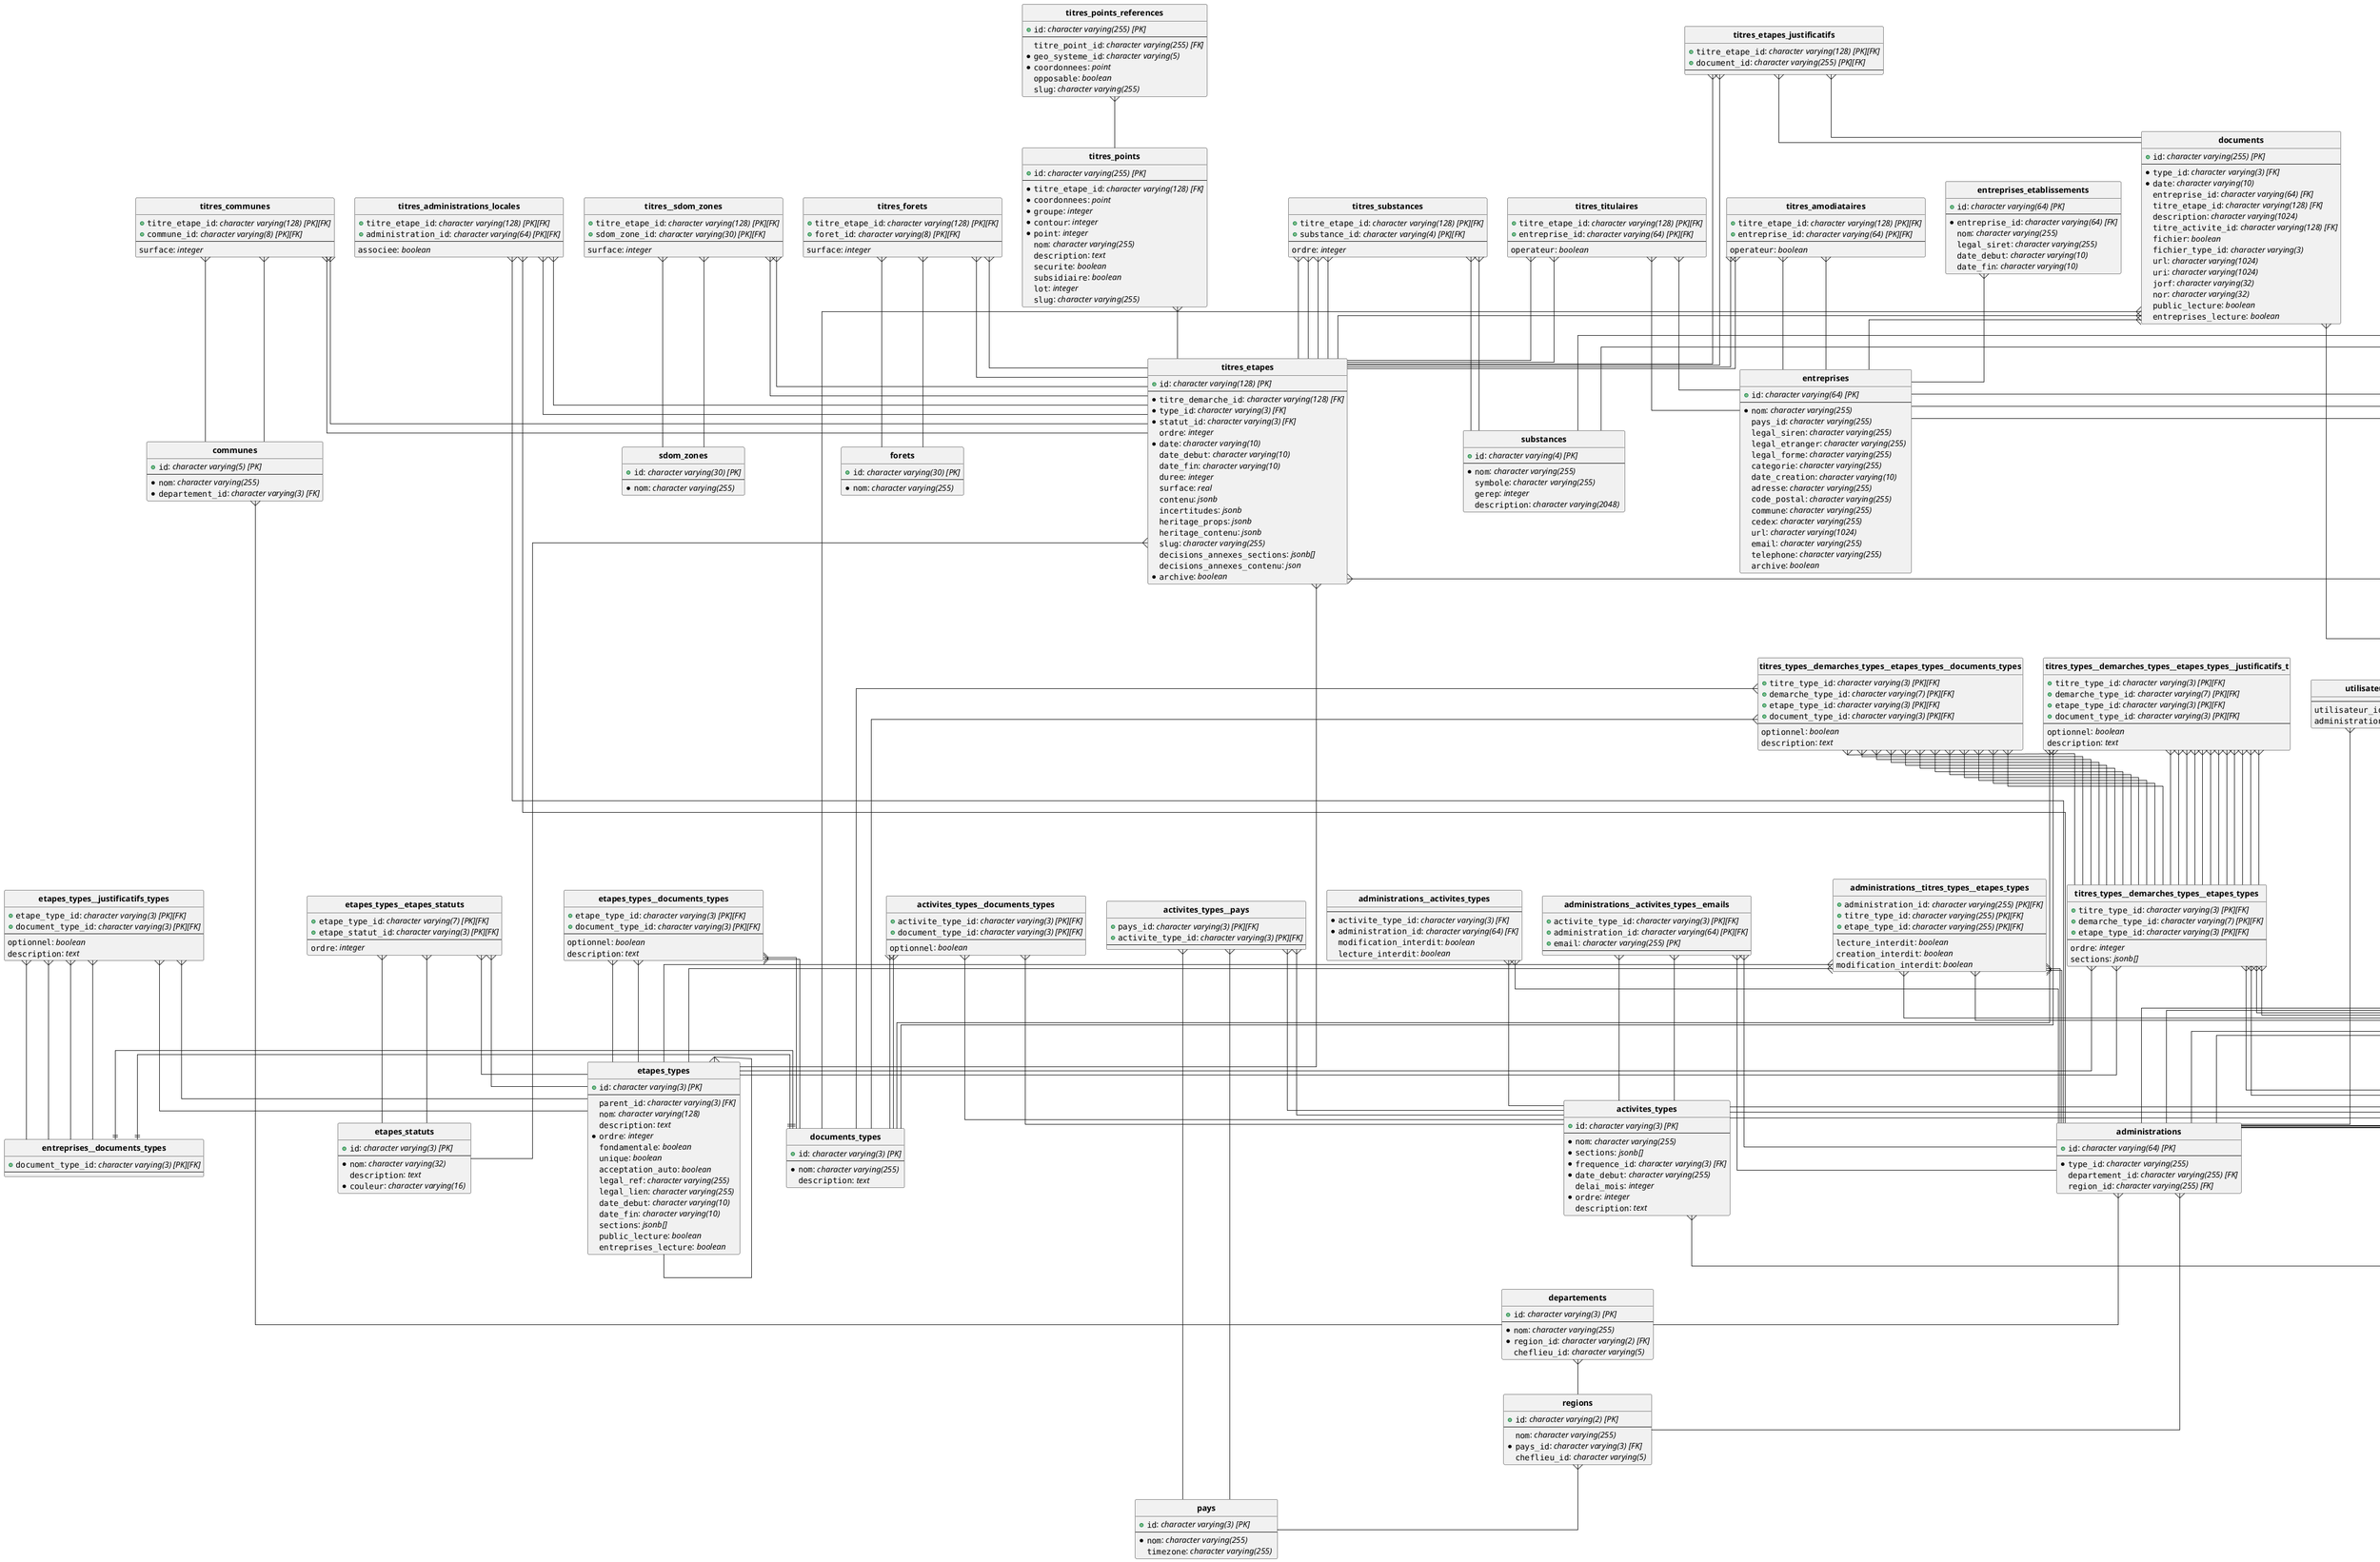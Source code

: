 @startuml
hide circle
skinparam linetype ortho

entity "**activites_statuts**" {
  + ""id"": //character varying(3) [PK]//
  --
  *""nom"": //character varying(255) //
  *""couleur"": //character varying(16) //
}

entity "**activites_types**" {
  + ""id"": //character varying(3) [PK]//
  --
  *""nom"": //character varying(255) //
  *""sections"": //jsonb[] //
  *""frequence_id"": //character varying(3) [FK]//
  *""date_debut"": //character varying(255) //
  ""delai_mois"": //integer //
  *""ordre"": //integer //
  ""description"": //text //
}

entity "**activites_types__documents_types**" {
  + ""activite_type_id"": //character varying(3) [PK][FK]//
  + ""document_type_id"": //character varying(3) [PK][FK]//
  --
  ""optionnel"": //boolean //
}

entity "**activites_types__pays**" {
  + ""pays_id"": //character varying(3) [PK][FK]//
  + ""activite_type_id"": //character varying(3) [PK][FK]//
  --
}

entity "**activites_types__titres_types**" {
  + ""titre_type_id"": //character varying(3) [PK][FK]//
  + ""activite_type_id"": //character varying(3) [PK][FK]//
  --
}

entity "**administrations**" {
  + ""id"": //character varying(64) [PK]//
  --
  *""type_id"": //character varying(255) //
  ""departement_id"": //character varying(255) [FK]//
  ""region_id"": //character varying(255) [FK]//
}

entity "**administrations__activites_types**" {
  --
  *""activite_type_id"": //character varying(3) [FK]//
  *""administration_id"": //character varying(64) [FK]//
  ""modification_interdit"": //boolean //
  ""lecture_interdit"": //boolean //
}

entity "**administrations__activites_types__emails**" {
  + ""activite_type_id"": //character varying(3) [PK][FK]//
  + ""administration_id"": //character varying(64) [PK][FK]//
  + ""email"": //character varying(255) [PK]//
  --
}

entity "**administrations__titres_types**" {
  + ""administration_id"": //character varying(255) [PK][FK]//
  + ""titre_type_id"": //character varying(255) [PK][FK]//
  --
  ""gestionnaire"": //boolean //
  ""associee"": //boolean //
}

entity "**administrations__titres_types__etapes_types**" {
  + ""administration_id"": //character varying(255) [PK][FK]//
  + ""titre_type_id"": //character varying(255) [PK][FK]//
  + ""etape_type_id"": //character varying(255) [PK][FK]//
  --
  ""lecture_interdit"": //boolean //
  ""creation_interdit"": //boolean //
  ""modification_interdit"": //boolean //
}

entity "**administrations__titres_types__titres_statuts**" {
  + ""administration_id"": //character varying(255) [PK][FK]//
  + ""titre_type_id"": //character varying(255) [PK][FK]//
  + ""titre_statut_id"": //character varying(255) [PK][FK]//
  --
  ""titres_modification_interdit"": //boolean //
  ""demarches_modification_interdit"": //boolean //
  ""etapes_modification_interdit"": //boolean //
}

entity "**annees**" {
  + ""id"": //integer [PK]//
  --
  *""nom"": //character varying(255) //
  ""frequence_id"": //character varying(3) [FK]//
}

entity "**caches**" {
  + ""id"": //character varying(128) [PK]//
  --
  ""valeur"": //jsonb //
}

entity "**communes**" {
  + ""id"": //character varying(5) [PK]//
  --
  *""nom"": //character varying(255) //
  *""departement_id"": //character varying(3) [FK]//
}

entity "**demarches_statuts**" {
  + ""id"": //character varying(3) [PK]//
  --
  *""nom"": //character varying(32) //
  ""description"": //text //
  *""couleur"": //character varying(16) //
  *""ordre"": //integer //
}

entity "**demarches_types**" {
  + ""id"": //character varying(3) [PK]//
  --
  *""nom"": //character varying(255) //
  ""description"": //text //
  ""ordre"": //integer //
  ""duree"": //boolean //
  ""points"": //boolean //
  ""substances"": //boolean //
  ""titulaires"": //boolean //
  ""renouvelable"": //boolean //
  ""exception"": //boolean //
  ""auto"": //boolean //
  ""travaux"": //boolean //
}

entity "**departements**" {
  + ""id"": //character varying(3) [PK]//
  --
  *""nom"": //character varying(255) //
  *""region_id"": //character varying(2) [FK]//
  ""cheflieu_id"": //character varying(5) //
}

entity "**documents**" {
  + ""id"": //character varying(255) [PK]//
  --
  *""type_id"": //character varying(3) [FK]//
  *""date"": //character varying(10) //
  ""entreprise_id"": //character varying(64) [FK]//
  ""titre_etape_id"": //character varying(128) [FK]//
  ""description"": //character varying(1024) //
  ""titre_activite_id"": //character varying(128) [FK]//
  ""fichier"": //boolean //
  ""fichier_type_id"": //character varying(3) //
  ""url"": //character varying(1024) //
  ""uri"": //character varying(1024) //
  ""jorf"": //character varying(32) //
  ""nor"": //character varying(32) //
  ""public_lecture"": //boolean //
  ""entreprises_lecture"": //boolean //
}

entity "**documents_types**" {
  + ""id"": //character varying(3) [PK]//
  --
  *""nom"": //character varying(255) //
  ""description"": //text //
}

entity "**domaines**" {
  + ""id"": //character varying(1) [PK]//
  --
  *""nom"": //character varying(255) //
  ""description"": //text //
  *""ordre"": //integer //
}

entity "**entreprises**" {
  + ""id"": //character varying(64) [PK]//
  --
  *""nom"": //character varying(255) //
  ""pays_id"": //character varying(255) //
  ""legal_siren"": //character varying(255) //
  ""legal_etranger"": //character varying(255) //
  ""legal_forme"": //character varying(255) //
  ""categorie"": //character varying(255) //
  ""date_creation"": //character varying(10) //
  ""adresse"": //character varying(255) //
  ""code_postal"": //character varying(255) //
  ""commune"": //character varying(255) //
  ""cedex"": //character varying(255) //
  ""url"": //character varying(1024) //
  ""email"": //character varying(255) //
  ""telephone"": //character varying(255) //
  ""archive"": //boolean //
}

entity "**entreprises__documents_types**" {
  + ""document_type_id"": //character varying(3) [PK][FK]//
  --
}

entity "**entreprises__titres_types**" {
  + ""entreprise_id"": //character varying(255) [PK][FK]//
  + ""titre_type_id"": //character varying(255) [PK][FK]//
  --
  ""titres_creation"": //boolean //
}

entity "**entreprises_etablissements**" {
  + ""id"": //character varying(64) [PK]//
  --
  *""entreprise_id"": //character varying(64) [FK]//
  ""nom"": //character varying(255) //
  ""legal_siret"": //character varying(255) //
  ""date_debut"": //character varying(10) //
  ""date_fin"": //character varying(10) //
}

entity "**etapes_statuts**" {
  + ""id"": //character varying(3) [PK]//
  --
  *""nom"": //character varying(32) //
  ""description"": //text //
  *""couleur"": //character varying(16) //
}

entity "**etapes_types**" {
  + ""id"": //character varying(3) [PK]//
  --
  ""parent_id"": //character varying(3) [FK]//
  ""nom"": //character varying(128) //
  ""description"": //text //
  *""ordre"": //integer //
  ""fondamentale"": //boolean //
  ""unique"": //boolean //
  ""acceptation_auto"": //boolean //
  ""legal_ref"": //character varying(255) //
  ""legal_lien"": //character varying(255) //
  ""date_debut"": //character varying(10) //
  ""date_fin"": //character varying(10) //
  ""sections"": //jsonb[] //
  ""public_lecture"": //boolean //
  ""entreprises_lecture"": //boolean //
}

entity "**etapes_types__documents_types**" {
  + ""etape_type_id"": //character varying(3) [PK][FK]//
  + ""document_type_id"": //character varying(3) [PK][FK]//
  --
  ""optionnel"": //boolean //
  ""description"": //text //
}

entity "**etapes_types__etapes_statuts**" {
  + ""etape_type_id"": //character varying(7) [PK][FK]//
  + ""etape_statut_id"": //character varying(3) [PK][FK]//
  --
  ""ordre"": //integer //
}

entity "**etapes_types__justificatifs_types**" {
  + ""etape_type_id"": //character varying(3) [PK][FK]//
  + ""document_type_id"": //character varying(3) [PK][FK]//
  --
  ""optionnel"": //boolean //
  ""description"": //text //
}

entity "**forets**" {
  + ""id"": //character varying(30) [PK]//
  --
  *""nom"": //character varying(255) //
}

entity "**frequences**" {
  + ""id"": //character varying(3) [PK]//
  --
  *""nom"": //character varying(255) //
  ""periodes_nom"": //character varying(255) //
}

entity "**globales**" {
  + ""id"": //character varying(255) [PK]//
  --
  *""valeur"": //boolean //
}

entity "**journaux**" {
  + ""id"": //character varying(255) [PK]//
  --
  *""utilisateur_id"": //character varying(255) //
  *""date"": //timestamp with time zone //
  *""element_id"": //character varying(255) //
  *""operation"": //text //
  ""differences"": //jsonb //
  *""titre_id"": //character varying(128) [FK]//
}

entity "**knex_migrations**" {
  + ""id"": //serial [PK]//
  --
  ""name"": //character varying(255) //
  ""batch"": //integer //
  ""migration_time"": //timestamp with time zone //
}

entity "**knex_migrations_lock**" {
  + ""index"": //serial [PK]//
  --
  ""is_locked"": //integer //
}

entity "**mois**" {
  + ""id"": //integer [PK]//
  --
  *""nom"": //character varying(255) //
  ""frequence_id"": //character varying(3) [FK]//
  ""trimestre_id"": //integer [FK]//
}

entity "**pays**" {
  + ""id"": //character varying(3) [PK]//
  --
  *""nom"": //character varying(255) //
  ""timezone"": //character varying(255) //
}

entity "**phases_statuts**" {
  + ""id"": //character varying(3) [PK]//
  --
  *""nom"": //character varying(32) //
  *""couleur"": //character varying(16) //
}

entity "**references_types**" {
  + ""id"": //character varying(3) [PK]//
  --
  *""nom"": //character varying(255) //
}

entity "**regions**" {
  + ""id"": //character varying(2) [PK]//
  --
  ""nom"": //character varying(255) //
  *""pays_id"": //character varying(3) [FK]//
  ""cheflieu_id"": //character varying(5) //
}

entity "**sdom_zones**" {
  + ""id"": //character varying(30) [PK]//
  --
  *""nom"": //character varying(255) //
}

entity "**spatial_ref_sys**" {
  + ""srid"": //integer [PK]//
  --
  ""auth_name"": //character varying(256) //
  ""auth_srid"": //integer //
  ""srtext"": //character varying(2048) //
  ""proj4text"": //character varying(2048) //
}

entity "**substances**" {
  + ""id"": //character varying(4) [PK]//
  --
  *""nom"": //character varying(255) //
  ""symbole"": //character varying(255) //
  ""gerep"": //integer //
  ""description"": //character varying(2048) //
}

entity "**substances__substances_legales**" {
  + ""substance_id"": //character varying(255) [PK][FK]//
  + ""substance_legale_id"": //character varying(255) [PK][FK]//
  --
}

entity "**substances_legales**" {
  + ""id"": //character varying(255) [PK]//
  --
  *""nom"": //character varying(255) //
  *""domaine_id"": //character varying(1) [FK]//
  ""description"": //text //
  *""substance_legale_code_id"": //character varying(255) [FK]//
}

entity "**substances_legales_codes**" {
  + ""id"": //character varying(255) [PK]//
  --
  ""nom"": //character varying(255) //
  *""code"": //character varying(255) //
  ""description"": //text //
  *""lien"": //character varying(255) //
  *""ordre"": //integer //
}

entity "**titres**" {
  + ""id"": //character varying(128) [PK]//
  --
  *""nom"": //character varying(255) //
  *""type_id"": //character varying(3) [FK]//
  *""domaine_id"": //character varying(1) [FK]//
  *""statut_id"": //character varying(3) [FK]//
  ""date_debut"": //character varying(10) //
  ""date_fin"": //character varying(10) //
  ""date_demande"": //character varying(10) //
  ""public_lecture"": //boolean //
  ""entreprises_lecture"": //boolean //
  ""doublon_titre_id"": //character varying(128) //
  ""contenus_titre_etapes_ids"": //jsonb //
  ""coordonnees"": //point //
  ""props_titre_etapes_ids"": //jsonb //
  ""slug"": //character varying(255) //
  *""archive"": //boolean //
}

entity "**titres__sdom_zones**" {
  + ""titre_etape_id"": //character varying(128) [PK][FK]//
  + ""sdom_zone_id"": //character varying(30) [PK][FK]//
  --
  ""surface"": //integer //
}

entity "**titres_activites**" {
  + ""id"": //character varying(255) [PK]//
  --
  ""titre_id"": //character varying(128) [FK]//
  ""utilisateur_id"": //character varying(128) [FK]//
  ""date"": //character varying(10) //
  ""date_saisie"": //character varying(10) //
  ""contenu"": //jsonb //
  *""type_id"": //character varying(3) [FK]//
  *""statut_id"": //character varying(3) [FK]//
  ""annee"": //integer //
  ""periode_id"": //integer //
  ""sections"": //jsonb[] //
  ""suppression"": //boolean //
  ""slug"": //character varying(255) //
}

entity "**titres_administrations**" {
  + ""titre_id"": //character varying(128) [PK][FK]//
  + ""administration_id"": //character varying(128) [PK][FK]//
  --
}

entity "**titres_administrations_gestionnaires**" {
  + ""titre_id"": //character varying(128) [PK][FK]//
  + ""administration_id"": //character varying(64) [PK][FK]//
  --
  ""associee"": //boolean //
}

entity "**titres_administrations_locales**" {
  + ""titre_etape_id"": //character varying(128) [PK][FK]//
  + ""administration_id"": //character varying(64) [PK][FK]//
  --
  ""associee"": //boolean //
}

entity "**titres_amodiataires**" {
  + ""titre_etape_id"": //character varying(128) [PK][FK]//
  + ""entreprise_id"": //character varying(64) [PK][FK]//
  --
  ""operateur"": //boolean //
}

entity "**titres_communes**" {
  + ""titre_etape_id"": //character varying(128) [PK][FK]//
  + ""commune_id"": //character varying(8) [PK][FK]//
  --
  ""surface"": //integer //
}

entity "**titres_demarches**" {
  + ""id"": //character varying(128) [PK]//
  --
  *""titre_id"": //character varying(128) [FK]//
  *""type_id"": //character varying(3) [FK]//
  *""statut_id"": //character varying(3) [FK]//
  ""public_lecture"": //boolean //
  ""entreprises_lecture"": //boolean //
  ""ordre"": //integer //
  ""slug"": //character varying(255) //
  ""description"": //character varying(255) //
  *""archive"": //boolean //
}

entity "**titres_demarches_liens**" {
  + ""enfant_titre_demarche_id"": //character varying(128) [PK][FK]//
  + ""parent_titre_demarche_id"": //character varying(128) [PK][FK]//
  --
}

entity "**titres_etapes**" {
  + ""id"": //character varying(128) [PK]//
  --
  *""titre_demarche_id"": //character varying(128) [FK]//
  *""type_id"": //character varying(3) [FK]//
  *""statut_id"": //character varying(3) [FK]//
  ""ordre"": //integer //
  *""date"": //character varying(10) //
  ""date_debut"": //character varying(10) //
  ""date_fin"": //character varying(10) //
  ""duree"": //integer //
  ""surface"": //real //
  ""contenu"": //jsonb //
  ""incertitudes"": //jsonb //
  ""heritage_props"": //jsonb //
  ""heritage_contenu"": //jsonb //
  ""slug"": //character varying(255) //
  ""decisions_annexes_sections"": //jsonb[] //
  ""decisions_annexes_contenu"": //json //
  *""archive"": //boolean //
}

entity "**titres_etapes_justificatifs**" {
  + ""titre_etape_id"": //character varying(128) [PK][FK]//
  + ""document_id"": //character varying(255) [PK][FK]//
  --
}

entity "**titres_forets**" {
  + ""titre_etape_id"": //character varying(128) [PK][FK]//
  + ""foret_id"": //character varying(8) [PK][FK]//
  --
  ""surface"": //integer //
}

entity "**titres_phases**" {
  + ""titre_demarche_id"": //character varying(128) [PK][FK]//
  --
  *""statut_id"": //character varying(3) [FK]//
  ""date_debut"": //character varying(10) //
  ""date_fin"": //character varying(10) //
}

entity "**titres_points**" {
  + ""id"": //character varying(255) [PK]//
  --
  *""titre_etape_id"": //character varying(128) [FK]//
  *""coordonnees"": //point //
  *""groupe"": //integer //
  *""contour"": //integer //
  *""point"": //integer //
  ""nom"": //character varying(255) //
  ""description"": //text //
  ""securite"": //boolean //
  ""subsidiaire"": //boolean //
  ""lot"": //integer //
  ""slug"": //character varying(255) //
}

entity "**titres_points_references**" {
  + ""id"": //character varying(255) [PK]//
  --
  ""titre_point_id"": //character varying(255) [FK]//
  *""geo_systeme_id"": //character varying(5) //
  *""coordonnees"": //point //
  ""opposable"": //boolean //
  ""slug"": //character varying(255) //
}

entity "**titres_references**" {
  + ""titre_id"": //character varying(128) [PK][FK]//
  + ""type_id"": //character varying(3) [PK][FK]//
  + ""nom"": //character varying(255) [PK]//
  --
}

entity "**titres_statuts**" {
  + ""id"": //character varying(3) [PK]//
  --
  *""nom"": //character varying(32) //
  ""description"": //text //
  *""couleur"": //character varying(16) //
  ""ordre"": //integer //
}

entity "**titres_substances**" {
  + ""titre_etape_id"": //character varying(128) [PK][FK]//
  + ""substance_id"": //character varying(4) [PK][FK]//
  --
  ""ordre"": //integer //
}

entity "**titres_titulaires**" {
  + ""titre_etape_id"": //character varying(128) [PK][FK]//
  + ""entreprise_id"": //character varying(64) [PK][FK]//
  --
  ""operateur"": //boolean //
}

entity "**titres_types**" {
  + ""id"": //character varying(3) [PK]//
  --
  *""domaine_id"": //character varying(1) [FK]//
  *""type_id"": //character varying(3) [FK]//
  ""contenu_ids"": //jsonb[] //
  ""archive"": //boolean //
}

entity "**titres_types__demarches_types**" {
  + ""titre_type_id"": //character varying(3) [PK][FK]//
  + ""demarche_type_id"": //character varying(3) [PK][FK]//
  --
  ""duree_max"": //integer //
  ""acceptation_implicite"": //boolean //
  ""delai_implicite"": //character varying(255) //
  ""delai_recours"": //character varying(255) //
  ""legal_ref"": //character varying(255) //
  ""legal_lien"": //character varying(255) //
  ""date_debut"": //character varying(10) //
  ""date_fin"": //character varying(10) //
}

entity "**titres_types__demarches_types__etapes_types**" {
  + ""titre_type_id"": //character varying(3) [PK][FK]//
  + ""demarche_type_id"": //character varying(7) [PK][FK]//
  + ""etape_type_id"": //character varying(3) [PK][FK]//
  --
  ""ordre"": //integer //
  ""sections"": //jsonb[] //
}

entity "**titres_types__demarches_types__etapes_types__documents_types**" {
  + ""titre_type_id"": //character varying(3) [PK][FK]//
  + ""demarche_type_id"": //character varying(7) [PK][FK]//
  + ""etape_type_id"": //character varying(3) [PK][FK]//
  + ""document_type_id"": //character varying(3) [PK][FK]//
  --
  ""optionnel"": //boolean //
  ""description"": //text //
}

entity "**titres_types__demarches_types__etapes_types__justificatifs_t**" {
  + ""titre_type_id"": //character varying(3) [PK][FK]//
  + ""demarche_type_id"": //character varying(7) [PK][FK]//
  + ""etape_type_id"": //character varying(3) [PK][FK]//
  + ""document_type_id"": //character varying(3) [PK][FK]//
  --
  ""optionnel"": //boolean //
  ""description"": //text //
}

entity "**titres_types__titres_statuts**" {
  + ""titre_type_id"": //character varying(255) [PK][FK]//
  + ""titre_statut_id"": //character varying(255) [PK][FK]//
  --
  ""public_lecture"": //boolean //
}

entity "**titres_types_types**" {
  + ""id"": //character varying(2) [PK]//
  --
  *""nom"": //character varying(255) //
  ""description"": //text //
  *""ordre"": //integer //
}

entity "**trimestres**" {
  + ""id"": //integer [PK]//
  --
  *""nom"": //character varying(255) //
  ""frequence_id"": //character varying(3) [FK]//
}

entity "**utilisateurs**" {
  + ""id"": //character varying(255) [PK]//
  --
  ""email"": //character varying(255) //
  *""mot_de_passe"": //character varying(255) //
  ""nom"": //character varying(255) //
  ""prenom"": //character varying(255) //
  ""telephone_fixe"": //character varying(255) //
  ""telephone_mobile"": //character varying(255) //
  ""refresh_token"": //character varying(255) //
  *""role"": //character varying(12) //
  ""preferences"": //json //
  ""newsletter"": //boolean //
  *""date_creation"": //character varying(255) //
}

entity "**utilisateurs__administrations**" {
  --
  ""utilisateur_id"": //character varying(64) [FK]//
  ""administration_id"": //character varying(64) [FK]//
}

entity "**utilisateurs__entreprises**" {
  --
  ""utilisateur_id"": //character varying(64) [FK]//
  ""entreprise_id"": //character varying(64) [FK]//
}

entity "**utilisateurs__titres**" {
  + ""utilisateur_id"": //character varying(255) [PK][FK]//
  + ""titre_id"": //character varying(255) [PK][FK]//
  --
}

"**activites_types**"   }--  "**frequences**"

"**activites_types__documents_types**"   }--  "**activites_types**"

"**activites_types__documents_types**"   }--  "**activites_types**"

"**activites_types__documents_types**"   }--  "**documents_types**"

"**activites_types__documents_types**"   }--  "**documents_types**"

"**activites_types__pays**"   }--  "**activites_types**"

"**activites_types__pays**"   }--  "**activites_types**"

"**activites_types__pays**"   }--  "**pays**"

"**activites_types__pays**"   }--  "**pays**"

"**activites_types__titres_types**"   }--  "**activites_types**"

"**activites_types__titres_types**"   }--  "**activites_types**"

"**activites_types__titres_types**"   }--  "**titres_types**"

"**activites_types__titres_types**"   }--  "**titres_types**"

"**administrations**"   }--  "**departements**"

"**administrations**"   }--  "**regions**"

"**administrations__activites_types**"   }--  "**activites_types**"

"**administrations__activites_types**"   }--  "**administrations**"

"**administrations__activites_types__emails**"   }--  "**activites_types**"

"**administrations__activites_types__emails**"   }--  "**activites_types**"

"**administrations__activites_types__emails**"   }--  "**administrations**"

"**administrations__activites_types__emails**"   }--  "**administrations**"

"**administrations__titres_types**"   }--  "**administrations**"

"**administrations__titres_types**"   }--  "**administrations**"

"**administrations__titres_types**"   }--  "**titres_types**"

"**administrations__titres_types**"   }--  "**titres_types**"

"**administrations__titres_types__etapes_types**"   }--  "**administrations**"

"**administrations__titres_types__etapes_types**"   }--  "**administrations**"

"**administrations__titres_types__etapes_types**"   }--  "**etapes_types**"

"**administrations__titres_types__etapes_types**"   }--  "**etapes_types**"

"**administrations__titres_types__etapes_types**"   }--  "**titres_types**"

"**administrations__titres_types__etapes_types**"   }--  "**titres_types**"

"**administrations__titres_types__titres_statuts**"   }--  "**administrations**"

"**administrations__titres_types__titres_statuts**"   }--  "**administrations**"

"**administrations__titres_types__titres_statuts**"   }--  "**titres_statuts**"

"**administrations__titres_types__titres_statuts**"   }--  "**titres_statuts**"

"**administrations__titres_types__titres_statuts**"   }--  "**titres_types**"

"**administrations__titres_types__titres_statuts**"   }--  "**titres_types**"

"**annees**"   }--  "**frequences**"

"**communes**"   }--  "**departements**"

"**departements**"   }--  "**regions**"

"**documents**"   }--  "**entreprises**"

"**documents**"   }--  "**titres_activites**"

"**documents**"   }--  "**titres_etapes**"

"**documents**"   }--  "**documents_types**"

"**entreprises__documents_types**"  ||-||  "**documents_types**"

"**entreprises__documents_types**"  ||-||  "**documents_types**"

"**entreprises__titres_types**"   }--  "**entreprises**"

"**entreprises__titres_types**"   }--  "**entreprises**"

"**entreprises__titres_types**"   }--  "**titres_types**"

"**entreprises__titres_types**"   }--  "**titres_types**"

"**entreprises_etablissements**"   }--  "**entreprises**"

"**etapes_types**"   }--  "**etapes_types**"

"**etapes_types__documents_types**"   }--  "**documents_types**"

"**etapes_types__documents_types**"   }--  "**documents_types**"

"**etapes_types__documents_types**"   }--  "**etapes_types**"

"**etapes_types__documents_types**"   }--  "**etapes_types**"

"**etapes_types__etapes_statuts**"   }--  "**etapes_statuts**"

"**etapes_types__etapes_statuts**"   }--  "**etapes_statuts**"

"**etapes_types__etapes_statuts**"   }--  "**etapes_types**"

"**etapes_types__etapes_statuts**"   }--  "**etapes_types**"

"**etapes_types__justificatifs_types**"   }--  "**entreprises__documents_types**"

"**etapes_types__justificatifs_types**"   }--  "**entreprises__documents_types**"

"**etapes_types__justificatifs_types**"   }--  "**entreprises__documents_types**"

"**etapes_types__justificatifs_types**"   }--  "**entreprises__documents_types**"

"**etapes_types__justificatifs_types**"   }--  "**etapes_types**"

"**etapes_types__justificatifs_types**"   }--  "**etapes_types**"

"**journaux**"   }--  "**titres**"

"**mois**"   }--  "**frequences**"

"**mois**"   }--  "**trimestres**"

"**regions**"   }--  "**pays**"

"**substances__substances_legales**"   }--  "**substances**"

"**substances__substances_legales**"   }--  "**substances**"

"**substances__substances_legales**"   }--  "**substances_legales**"

"**substances__substances_legales**"   }--  "**substances_legales**"

"**substances_legales**"   }--  "**domaines**"

"**substances_legales**"   }--  "**substances_legales_codes**"

"**titres**"   }--  "**domaines**"

"**titres**"   }--  "**titres_statuts**"

"**titres**"   }--  "**titres_types**"

"**titres__sdom_zones**"   }--  "**sdom_zones**"

"**titres__sdom_zones**"   }--  "**sdom_zones**"

"**titres__sdom_zones**"   }--  "**titres_etapes**"

"**titres__sdom_zones**"   }--  "**titres_etapes**"

"**titres_activites**"   }--  "**activites_statuts**"

"**titres_activites**"   }--  "**titres**"

"**titres_activites**"   }--  "**activites_types**"

"**titres_activites**"   }--  "**utilisateurs**"

"**titres_administrations**"   }--  "**administrations**"

"**titres_administrations**"   }--  "**administrations**"

"**titres_administrations**"   }--  "**titres**"

"**titres_administrations**"   }--  "**titres**"

"**titres_administrations_gestionnaires**"   }--  "**administrations**"

"**titres_administrations_gestionnaires**"   }--  "**administrations**"

"**titres_administrations_gestionnaires**"   }--  "**titres**"

"**titres_administrations_gestionnaires**"   }--  "**titres**"

"**titres_administrations_locales**"   }--  "**administrations**"

"**titres_administrations_locales**"   }--  "**administrations**"

"**titres_administrations_locales**"   }--  "**titres_etapes**"

"**titres_administrations_locales**"   }--  "**titres_etapes**"

"**titres_amodiataires**"   }--  "**entreprises**"

"**titres_amodiataires**"   }--  "**entreprises**"

"**titres_amodiataires**"   }--  "**titres_etapes**"

"**titres_amodiataires**"   }--  "**titres_etapes**"

"**titres_communes**"   }--  "**communes**"

"**titres_communes**"   }--  "**communes**"

"**titres_communes**"   }--  "**titres_etapes**"

"**titres_communes**"   }--  "**titres_etapes**"

"**titres_demarches**"   }--  "**demarches_statuts**"

"**titres_demarches**"   }--  "**titres**"

"**titres_demarches**"   }--  "**demarches_types**"

"**titres_demarches_liens**"   }--  "**titres_demarches**"

"**titres_demarches_liens**"   }--  "**titres_demarches**"

"**titres_demarches_liens**"   }--  "**titres_demarches**"

"**titres_demarches_liens**"   }--  "**titres_demarches**"

"**titres_etapes**"   }--  "**etapes_statuts**"

"**titres_etapes**"   }--  "**titres_demarches**"

"**titres_etapes**"   }--  "**etapes_types**"

"**titres_etapes_justificatifs**"   }--  "**documents**"

"**titres_etapes_justificatifs**"   }--  "**documents**"

"**titres_etapes_justificatifs**"   }--  "**titres_etapes**"

"**titres_etapes_justificatifs**"   }--  "**titres_etapes**"

"**titres_forets**"   }--  "**forets**"

"**titres_forets**"   }--  "**forets**"

"**titres_forets**"   }--  "**titres_etapes**"

"**titres_forets**"   }--  "**titres_etapes**"

"**titres_phases**"   }--  "**phases_statuts**"

"**titres_phases**"  ||-||  "**titres_demarches**"

"**titres_points**"   }--  "**titres_etapes**"

"**titres_points_references**"   }--  "**titres_points**"

"**titres_references**"   }--  "**titres**"

"**titres_references**"   }--  "**titres**"

"**titres_references**"   }--  "**references_types**"

"**titres_references**"   }--  "**references_types**"

"**titres_substances**"   }--  "**substances**"

"**titres_substances**"   }--  "**substances**"

"**titres_substances**"   }--  "**titres_etapes**"

"**titres_substances**"   }--  "**titres_etapes**"

"**titres_substances**"   }--  "**titres_etapes**"

"**titres_substances**"   }--  "**titres_etapes**"

"**titres_titulaires**"   }--  "**entreprises**"

"**titres_titulaires**"   }--  "**entreprises**"

"**titres_titulaires**"   }--  "**titres_etapes**"

"**titres_titulaires**"   }--  "**titres_etapes**"

"**titres_types**"   }--  "**domaines**"

"**titres_types**"   }--  "**domaines**"

"**titres_types**"   }--  "**titres_types_types**"

"**titres_types**"   }--  "**titres_types_types**"

"**titres_types__demarches_types**"   }--  "**demarches_types**"

"**titres_types__demarches_types**"   }--  "**demarches_types**"

"**titres_types__demarches_types**"   }--  "**titres_types**"

"**titres_types__demarches_types**"   }--  "**titres_types**"

"**titres_types__demarches_types__etapes_types**"   }--  "**demarches_types**"

"**titres_types__demarches_types__etapes_types**"   }--  "**demarches_types**"

"**titres_types__demarches_types__etapes_types**"   }--  "**etapes_types**"

"**titres_types__demarches_types__etapes_types**"   }--  "**etapes_types**"

"**titres_types__demarches_types__etapes_types**"   }--  "**titres_types**"

"**titres_types__demarches_types__etapes_types**"   }--  "**titres_types**"

"**titres_types__demarches_types__etapes_types__documents_types**"   }--  "**documents_types**"

"**titres_types__demarches_types__etapes_types__documents_types**"   }--  "**documents_types**"

"**titres_types__demarches_types__etapes_types__documents_types**"   }--  "**titres_types__demarches_types__etapes_types**"

"**titres_types__demarches_types__etapes_types__documents_types**"   }--  "**titres_types__demarches_types__etapes_types**"

"**titres_types__demarches_types__etapes_types__documents_types**"   }--  "**titres_types__demarches_types__etapes_types**"

"**titres_types__demarches_types__etapes_types__documents_types**"   }--  "**titres_types__demarches_types__etapes_types**"

"**titres_types__demarches_types__etapes_types__documents_types**"   }--  "**titres_types__demarches_types__etapes_types**"

"**titres_types__demarches_types__etapes_types__documents_types**"   }--  "**titres_types__demarches_types__etapes_types**"

"**titres_types__demarches_types__etapes_types__documents_types**"   }--  "**titres_types__demarches_types__etapes_types**"

"**titres_types__demarches_types__etapes_types__documents_types**"   }--  "**titres_types__demarches_types__etapes_types**"

"**titres_types__demarches_types__etapes_types__documents_types**"   }--  "**titres_types__demarches_types__etapes_types**"

"**titres_types__demarches_types__etapes_types__documents_types**"   }--  "**titres_types__demarches_types__etapes_types**"

"**titres_types__demarches_types__etapes_types__documents_types**"   }--  "**titres_types__demarches_types__etapes_types**"

"**titres_types__demarches_types__etapes_types__documents_types**"   }--  "**titres_types__demarches_types__etapes_types**"

"**titres_types__demarches_types__etapes_types__justificatifs_t**"   }--  "**documents_types**"

"**titres_types__demarches_types__etapes_types__justificatifs_t**"   }--  "**documents_types**"

"**titres_types__demarches_types__etapes_types__justificatifs_t**"   }--  "**titres_types__demarches_types__etapes_types**"

"**titres_types__demarches_types__etapes_types__justificatifs_t**"   }--  "**titres_types__demarches_types__etapes_types**"

"**titres_types__demarches_types__etapes_types__justificatifs_t**"   }--  "**titres_types__demarches_types__etapes_types**"

"**titres_types__demarches_types__etapes_types__justificatifs_t**"   }--  "**titres_types__demarches_types__etapes_types**"

"**titres_types__demarches_types__etapes_types__justificatifs_t**"   }--  "**titres_types__demarches_types__etapes_types**"

"**titres_types__demarches_types__etapes_types__justificatifs_t**"   }--  "**titres_types__demarches_types__etapes_types**"

"**titres_types__demarches_types__etapes_types__justificatifs_t**"   }--  "**titres_types__demarches_types__etapes_types**"

"**titres_types__demarches_types__etapes_types__justificatifs_t**"   }--  "**titres_types__demarches_types__etapes_types**"

"**titres_types__demarches_types__etapes_types__justificatifs_t**"   }--  "**titres_types__demarches_types__etapes_types**"

"**titres_types__demarches_types__etapes_types__justificatifs_t**"   }--  "**titres_types__demarches_types__etapes_types**"

"**titres_types__demarches_types__etapes_types__justificatifs_t**"   }--  "**titres_types__demarches_types__etapes_types**"

"**titres_types__demarches_types__etapes_types__justificatifs_t**"   }--  "**titres_types__demarches_types__etapes_types**"

"**titres_types__titres_statuts**"   }--  "**titres_statuts**"

"**titres_types__titres_statuts**"   }--  "**titres_statuts**"

"**titres_types__titres_statuts**"   }--  "**titres_types**"

"**titres_types__titres_statuts**"   }--  "**titres_types**"

"**trimestres**"   }--  "**frequences**"

"**utilisateurs__administrations**"   }--  "**administrations**"

"**utilisateurs__administrations**"   }--  "**utilisateurs**"

"**utilisateurs__entreprises**"   }--  "**entreprises**"

"**utilisateurs__entreprises**"   }--  "**utilisateurs**"

"**utilisateurs__titres**"   }--  "**titres**"

"**utilisateurs__titres**"   }--  "**titres**"

"**utilisateurs__titres**"   }--  "**utilisateurs**"

"**utilisateurs__titres**"   }--  "**utilisateurs**"
@enduml
